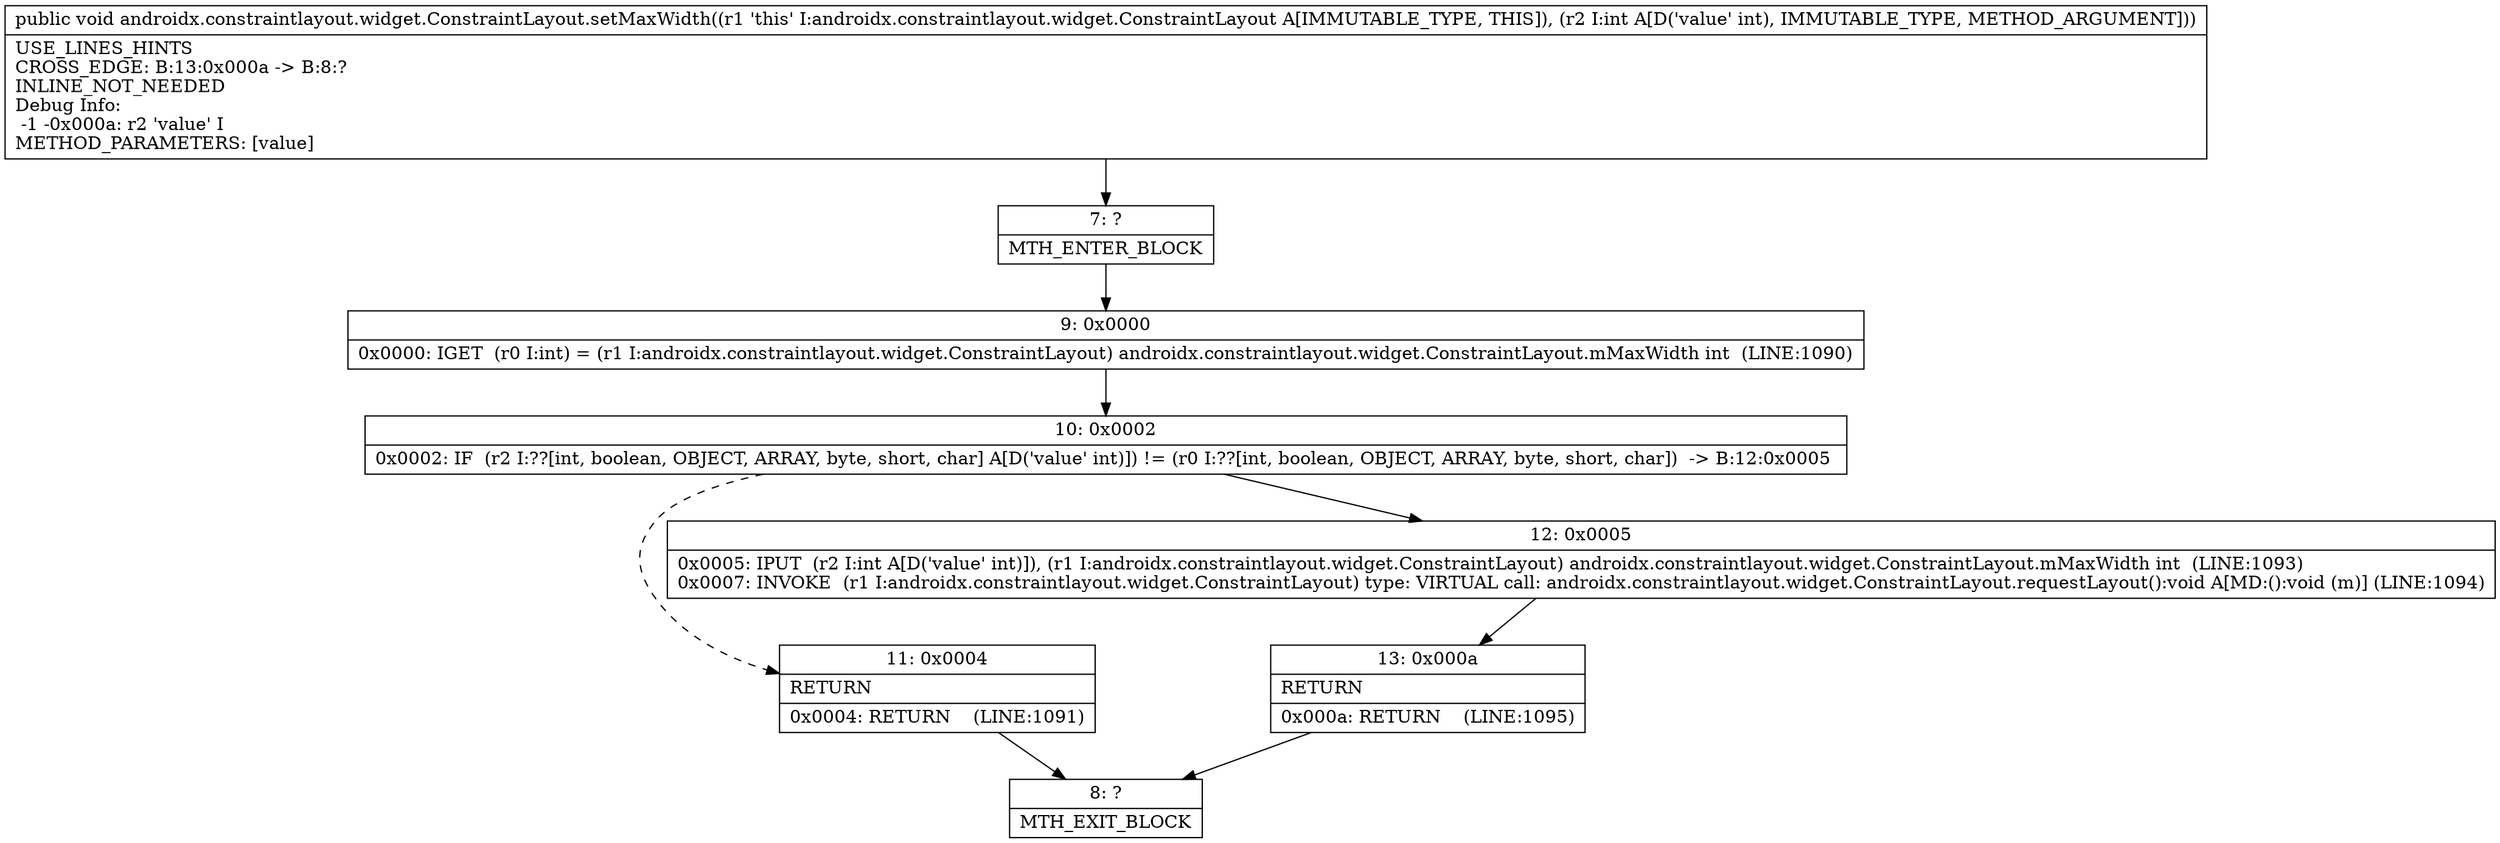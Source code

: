 digraph "CFG forandroidx.constraintlayout.widget.ConstraintLayout.setMaxWidth(I)V" {
Node_7 [shape=record,label="{7\:\ ?|MTH_ENTER_BLOCK\l}"];
Node_9 [shape=record,label="{9\:\ 0x0000|0x0000: IGET  (r0 I:int) = (r1 I:androidx.constraintlayout.widget.ConstraintLayout) androidx.constraintlayout.widget.ConstraintLayout.mMaxWidth int  (LINE:1090)\l}"];
Node_10 [shape=record,label="{10\:\ 0x0002|0x0002: IF  (r2 I:??[int, boolean, OBJECT, ARRAY, byte, short, char] A[D('value' int)]) != (r0 I:??[int, boolean, OBJECT, ARRAY, byte, short, char])  \-\> B:12:0x0005 \l}"];
Node_11 [shape=record,label="{11\:\ 0x0004|RETURN\l|0x0004: RETURN    (LINE:1091)\l}"];
Node_8 [shape=record,label="{8\:\ ?|MTH_EXIT_BLOCK\l}"];
Node_12 [shape=record,label="{12\:\ 0x0005|0x0005: IPUT  (r2 I:int A[D('value' int)]), (r1 I:androidx.constraintlayout.widget.ConstraintLayout) androidx.constraintlayout.widget.ConstraintLayout.mMaxWidth int  (LINE:1093)\l0x0007: INVOKE  (r1 I:androidx.constraintlayout.widget.ConstraintLayout) type: VIRTUAL call: androidx.constraintlayout.widget.ConstraintLayout.requestLayout():void A[MD:():void (m)] (LINE:1094)\l}"];
Node_13 [shape=record,label="{13\:\ 0x000a|RETURN\l|0x000a: RETURN    (LINE:1095)\l}"];
MethodNode[shape=record,label="{public void androidx.constraintlayout.widget.ConstraintLayout.setMaxWidth((r1 'this' I:androidx.constraintlayout.widget.ConstraintLayout A[IMMUTABLE_TYPE, THIS]), (r2 I:int A[D('value' int), IMMUTABLE_TYPE, METHOD_ARGUMENT]))  | USE_LINES_HINTS\lCROSS_EDGE: B:13:0x000a \-\> B:8:?\lINLINE_NOT_NEEDED\lDebug Info:\l  \-1 \-0x000a: r2 'value' I\lMETHOD_PARAMETERS: [value]\l}"];
MethodNode -> Node_7;Node_7 -> Node_9;
Node_9 -> Node_10;
Node_10 -> Node_11[style=dashed];
Node_10 -> Node_12;
Node_11 -> Node_8;
Node_12 -> Node_13;
Node_13 -> Node_8;
}

